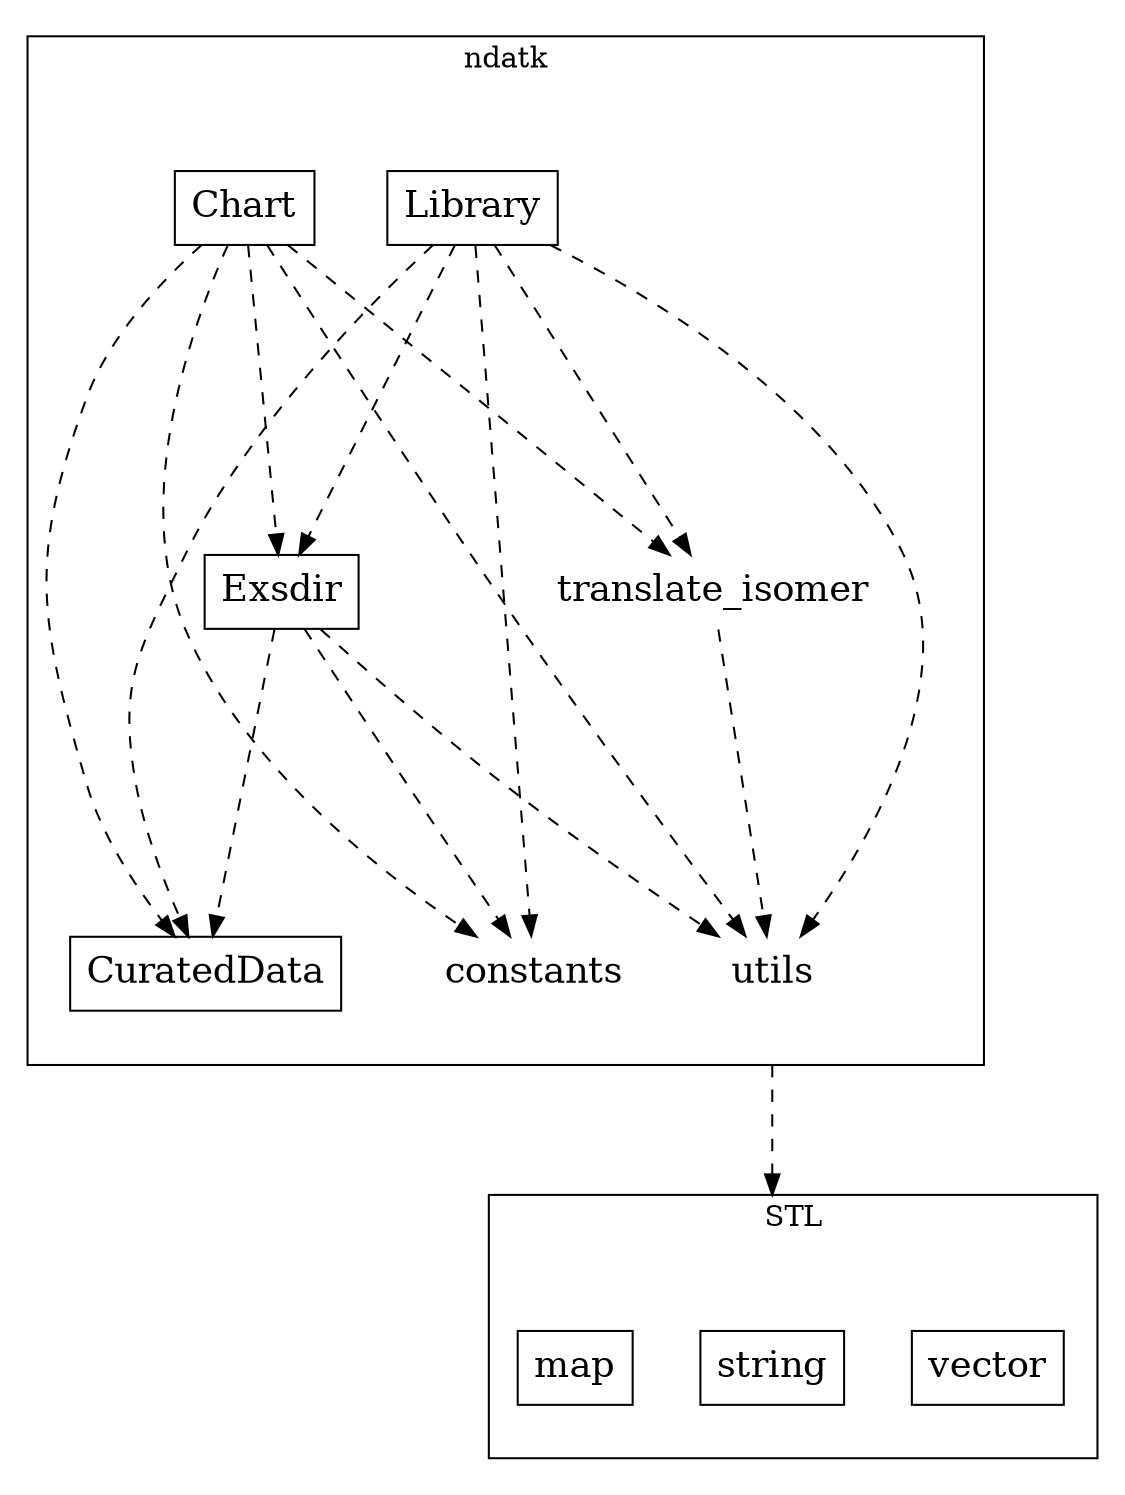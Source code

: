 digraph Package {
        size="7.5,10";
        center=1;
        ratio=fill
        node[fontsize=18];
        compound=true;
        edge[style=dashed,minlen=2];

        subgraph cluster0 {
                 label="ndatk";
                 Chart[shape=box];
                 Library[shape=box];
                 Exsdir[shape=box];
                 CuratedData[shape=box];
                 constants[shape=plaintext];
                 utils[shape=plaintext];
                 translate_isomer[shape=plaintext];
                 Library -> translate_isomer;
                 Library -> constants;
                 Library -> utils;
                 Library -> CuratedData;
                 Library -> Exsdir;

                 Chart -> translate_isomer;
                 Chart -> constants;
                 Chart -> utils;
                 Chart -> CuratedData;
                 Chart -> Exsdir;

                 Exsdir -> constants;
                 Exsdir -> utils;
                 Exsdir -> CuratedData;
        
                translate_isomer -> utils;
        }
        subgraph cluster1 {
                 label="STL";
                 vector[shape=box];
                 string[shape=box];
                 map[shape=box];
        }
        utils -> string[ltail=cluster0,lhead=cluster1];
}
